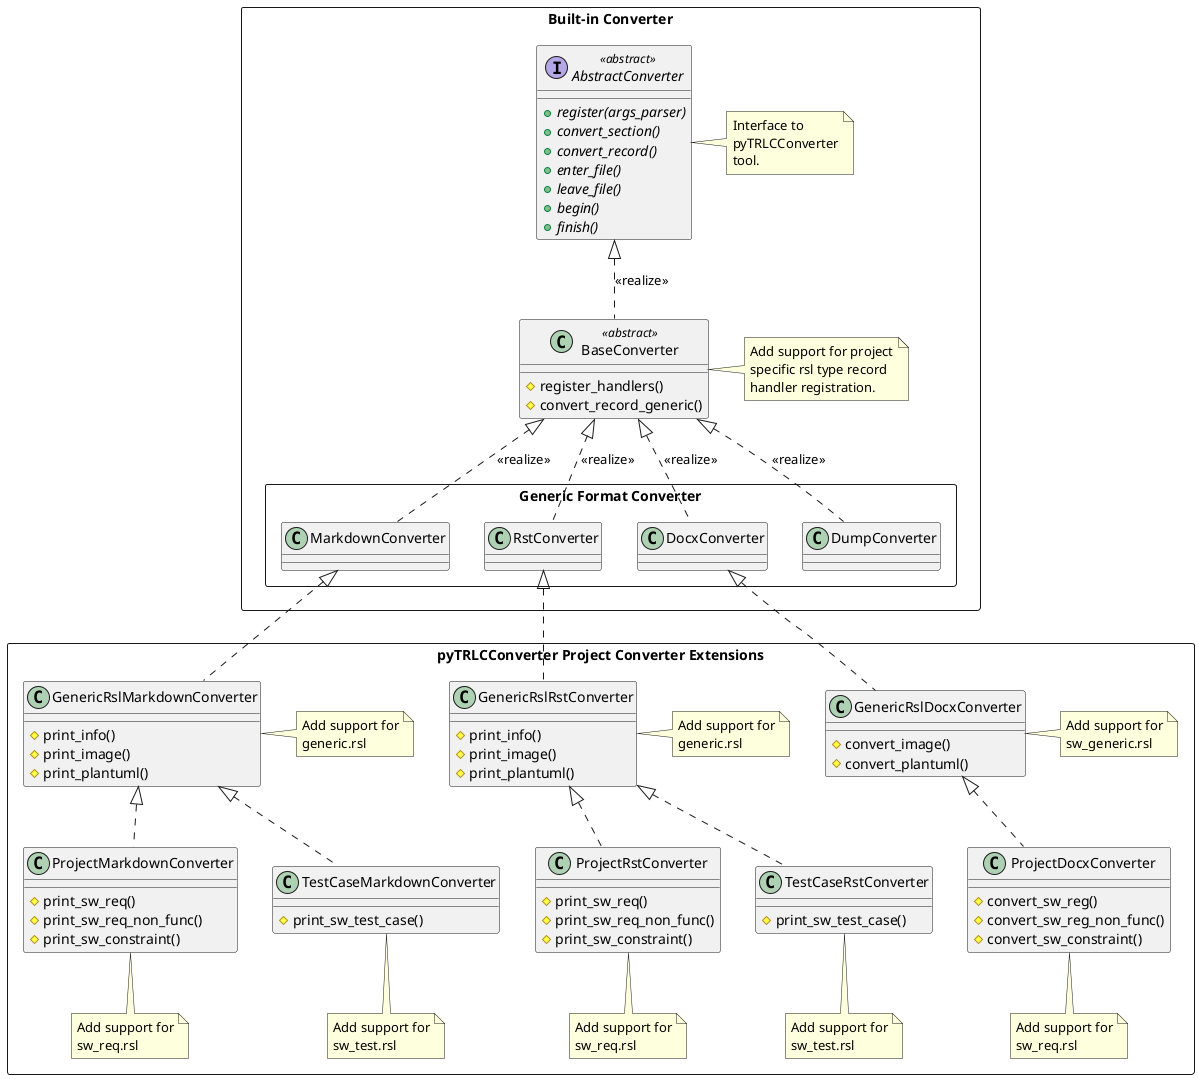 @startuml Project converter class_diagram


rectangle "Built-in Converter" {

    interface AbstractConverter <<abstract>>{
        + {abstract} register(args_parser)
        + {abstract} convert_section()
        + {abstract} convert_record()
        + {abstract} enter_file()
        + {abstract} leave_file()
        + {abstract} begin()
        + {abstract} finish()

    }

    note right of AbstractConverter 
        Interface to 
        pyTRLCConverter
        tool.
    endnote

    class BaseConverter <<abstract>> {
        # register_handlers()
        # convert_record_generic()
    }
    
    note right of BaseConverter
        Add support for project
        specific rsl type record
        handler registration.
    endnote

    Rectangle "Generic Format Converter" {
        class MarkdownConverter {
        }

        class RstConverter {
        }

        class DocxConverter {
        }
        
        class DumpConverter {
        }
    }
}

AbstractConverter <|.. BaseConverter: <<realize>>
BaseConverter <|.. MarkdownConverter: <<realize>>
BaseConverter <|.. RstConverter: <<realize>>
BaseConverter <|.. DocxConverter: <<realize>>
BaseConverter <|.. DumpConverter: <<realize>>

rectangle "pyTRLCConverter Project Converter Extensions" {
    class GenericRslMarkdownConverter {
        # print_info()
        # print_image()
        # print_plantuml()
    }

    note right of GenericRslMarkdownConverter
        Add support for
        generic.rsl
    endnote

    class GenericRslRstConverter {
        # print_info()
        # print_image()
        # print_plantuml()
    }

    note right of GenericRslRstConverter
        Add support for
        generic.rsl
    endnote

    class GenericRslDocxConverter {
        # convert_image()
        # convert_plantuml()
    }

    note right of GenericRslDocxConverter
        Add support for
        sw_generic.rsl
    endnote 

    class ProjectMarkdownConverter {
        # print_sw_req()
        # print_sw_req_non_func()
        # print_sw_constraint()
    }

    note bottom of ProjectMarkdownConverter
        Add support for
        sw_req.rsl
    endnote 

    class TestCaseMarkdownConverter {
        # print_sw_test_case()
    }

    note bottom of TestCaseMarkdownConverter
        Add support for
        sw_test.rsl
    endnote 

    class ProjectRstConverter {
        # print_sw_req()
        # print_sw_req_non_func()
        # print_sw_constraint()
    }

    note bottom of ProjectRstConverter
        Add support for
        sw_req.rsl
    endnote 

    class TestCaseRstConverter {
        # print_sw_test_case()
    }
    
    note bottom of TestCaseRstConverter
        Add support for
        sw_test.rsl
    endnote 

    class ProjectDocxConverter {
        # convert_sw_reg()
        # convert_sw_reg_non_func()
        # convert_sw_constraint()
    }

    note bottom of ProjectDocxConverter
        Add support for
        sw_req.rsl
    endnote
}

MarkdownConverter <|.. GenericRslMarkdownConverter
RstConverter <|.. GenericRslRstConverter
DocxConverter <|.. GenericRslDocxConverter

GenericRslMarkdownConverter <|.. ProjectMarkdownConverter
GenericRslMarkdownConverter <|.. TestCaseMarkdownConverter
GenericRslRstConverter <|.. ProjectRstConverter
GenericRslRstConverter <|.. TestCaseRstConverter
GenericRslDocxConverter <|.. ProjectDocxConverter
@enduml
